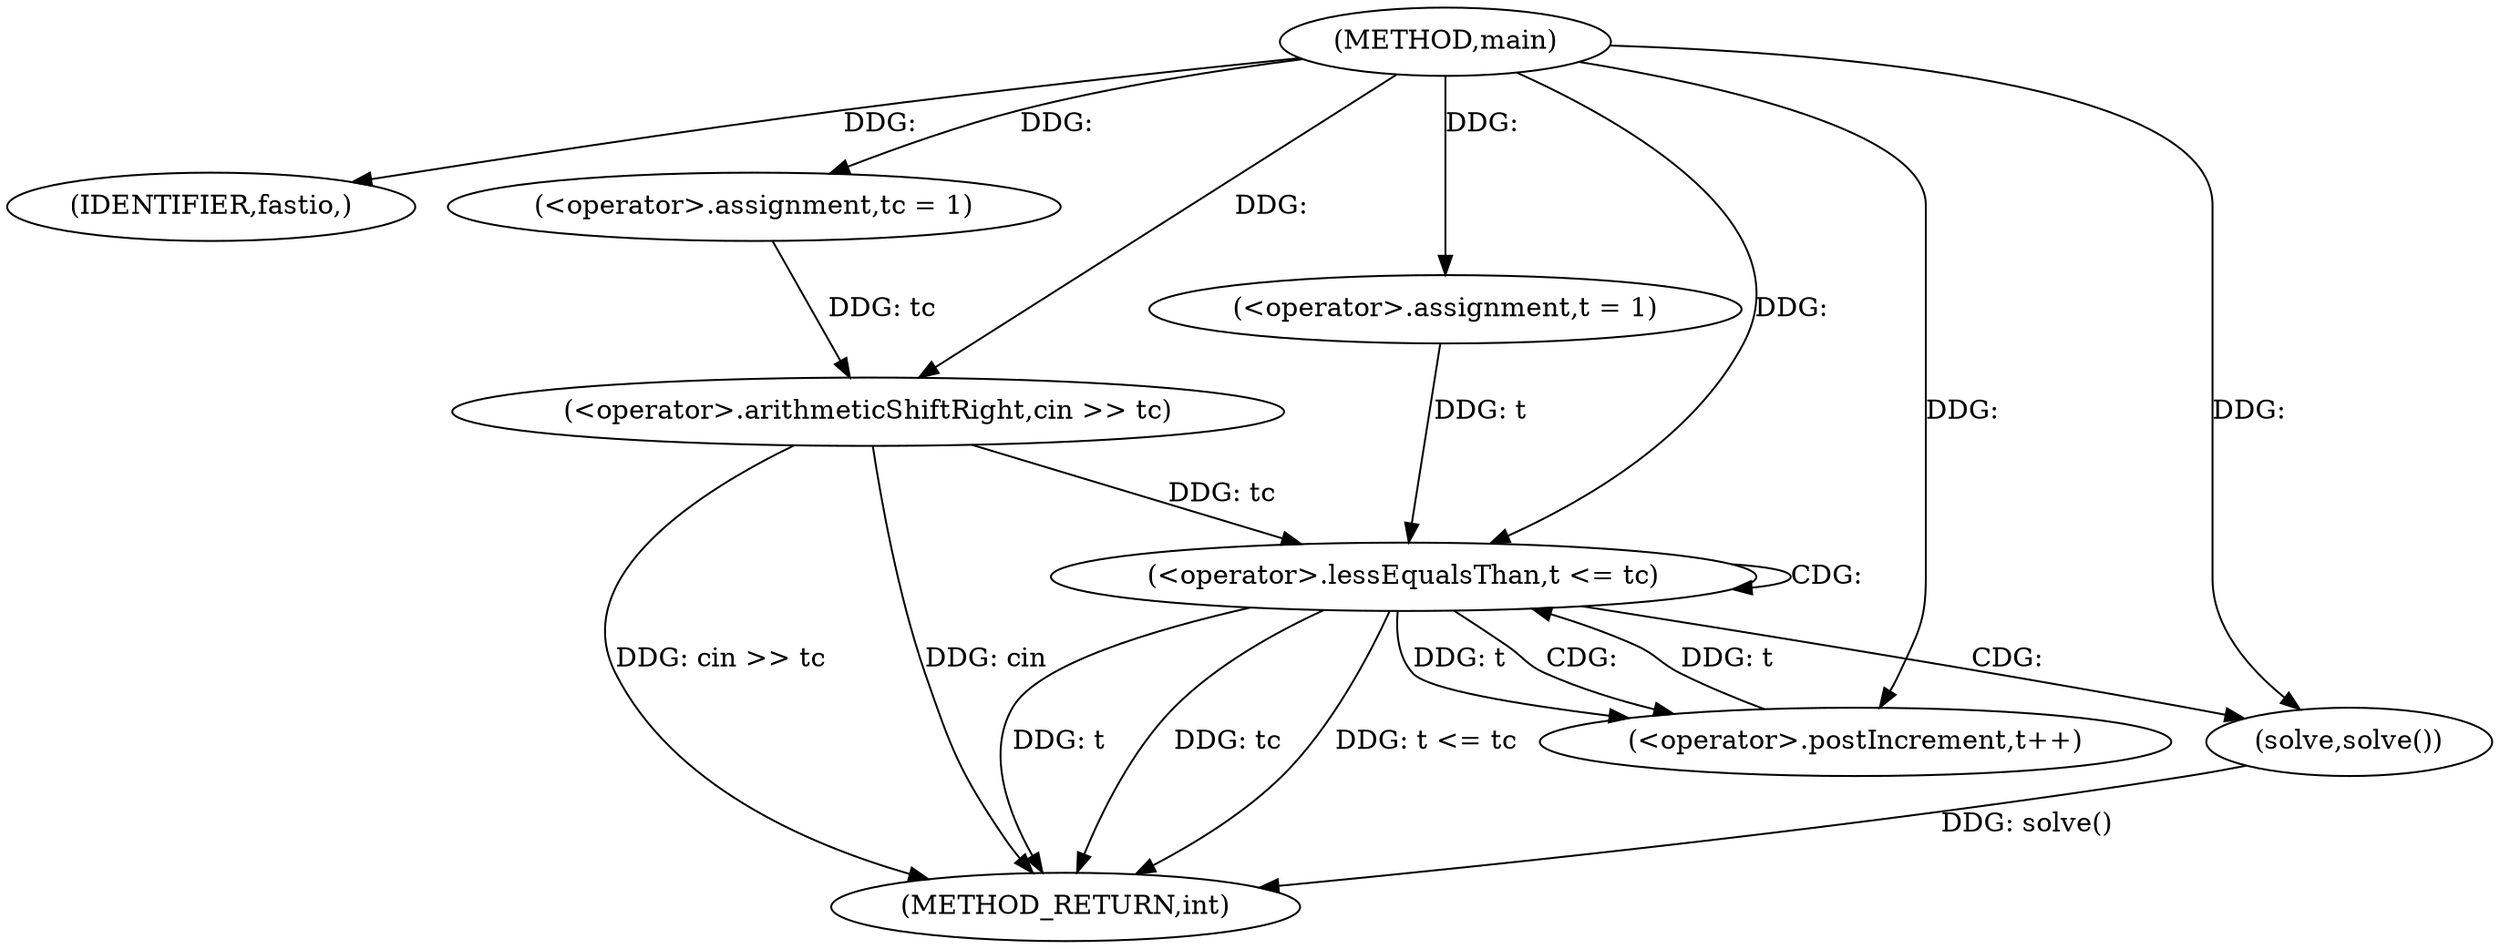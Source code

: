 digraph "main" {  
"1000246" [label = "(METHOD,main)" ]
"1000268" [label = "(METHOD_RETURN,int)" ]
"1000248" [label = "(IDENTIFIER,fastio,)" ]
"1000250" [label = "(<operator>.assignment,tc = 1)" ]
"1000253" [label = "(<operator>.arithmeticShiftRight,cin >> tc)" ]
"1000258" [label = "(<operator>.assignment,t = 1)" ]
"1000261" [label = "(<operator>.lessEqualsThan,t <= tc)" ]
"1000264" [label = "(<operator>.postIncrement,t++)" ]
"1000267" [label = "(solve,solve())" ]
  "1000253" -> "1000268"  [ label = "DDG: cin >> tc"] 
  "1000261" -> "1000268"  [ label = "DDG: t"] 
  "1000261" -> "1000268"  [ label = "DDG: tc"] 
  "1000261" -> "1000268"  [ label = "DDG: t <= tc"] 
  "1000267" -> "1000268"  [ label = "DDG: solve()"] 
  "1000253" -> "1000268"  [ label = "DDG: cin"] 
  "1000246" -> "1000248"  [ label = "DDG: "] 
  "1000246" -> "1000250"  [ label = "DDG: "] 
  "1000246" -> "1000253"  [ label = "DDG: "] 
  "1000250" -> "1000253"  [ label = "DDG: tc"] 
  "1000246" -> "1000258"  [ label = "DDG: "] 
  "1000258" -> "1000261"  [ label = "DDG: t"] 
  "1000264" -> "1000261"  [ label = "DDG: t"] 
  "1000246" -> "1000261"  [ label = "DDG: "] 
  "1000253" -> "1000261"  [ label = "DDG: tc"] 
  "1000261" -> "1000264"  [ label = "DDG: t"] 
  "1000246" -> "1000264"  [ label = "DDG: "] 
  "1000246" -> "1000267"  [ label = "DDG: "] 
  "1000261" -> "1000261"  [ label = "CDG: "] 
  "1000261" -> "1000267"  [ label = "CDG: "] 
  "1000261" -> "1000264"  [ label = "CDG: "] 
}
